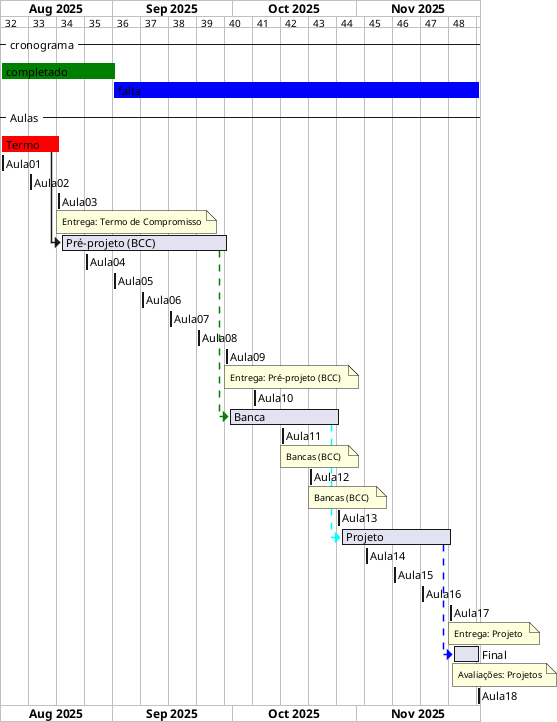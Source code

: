 @startgantt cronograma_BCC

/'TODO: tentar usar variáveis do sistema: https://blog.jdriven.com/2017/01/plantuml-pleasantness-using-current-date/  '/
/'atualizar'/

!$dataInicio = "	2025-08-04	"
!$dataFim  = "	2025-12-01	"
!$Aula01 = $dataInicio		
!$Aula02 = "	2025-08-11	"
!$Aula03 = "	2025-08-18	"
!$Aula04 = "	2025-08-25	"
!$Aula05 = "	2025-09-01	"
!$Aula06 = "	2025-09-08	"
!$Aula07 = "	2025-09-15	"
!$Aula08 = "	2025-09-22	"
!$Aula09 = "	2025-09-29	"
!$Aula10 = "	2025-10-06	"
!$Aula11 = "	2025-10-13	"
!$Aula12 = "	2025-10-20	"
!$Aula13 = "	2025-10-27	"
!$Aula14 = "	2025-11-03	"
!$Aula15 = "	2025-11-10	"
!$Aula16 = "	2025-11-17	"
!$Aula17 = "	2025-11-24	"
!$Aula18 = "	2025-12-01	"
!$Aula18 = $dataFim		

!$dataAtual  = $Aula05
/'atualizar'/

ganttscale weekly

Project starts $dataInicio

-- cronograma -- 
[completado] is colored in green
[completado] starts $dataInicio and ends $dataAtual
[falta] starts $dataAtual and ends $dataFim
[falta] is colored in blue

-- Aulas -- 
[Termo] is colored in Red
[Termo]  starts $Aula01 and ends $Aula03
[Aula01] starts $Aula01 and ends $Aula01
[Aula02] starts $Aula02 and ends $Aula02
[Aula03] starts $Aula03 and ends $Aula03
note bottom
Entrega: Termo de Compromisso
end note
[Pré-projeto (BCC)] starts at [Termo]'s end
[Pré-projeto (BCC)] ends $Aula09
[Aula04] starts $Aula04 and ends $Aula04
[Aula05] starts $Aula05 and ends $Aula05
[Aula06] starts $Aula06 and ends $Aula06
[Aula07] starts $Aula07 and ends $Aula07
[Aula08] starts $Aula08 and ends $Aula08
[Aula09] starts $Aula09 and ends $Aula09
note bottom
Entrega: Pré-projeto (BCC) 
end note
[Aula10] starts $Aula10 and ends $Aula10
[Banca] starts at [Pré-projeto (BCC)]'s end with green dashed link
[Banca] ends $Aula13
[Aula11] starts $Aula11 and ends $Aula11
note bottom
Bancas (BCC) 
end note
[Aula12] starts $Aula12 and ends $Aula12
note bottom
Bancas (BCC) 
end note
[Aula13] starts $Aula13 and ends $Aula13
[Projeto] starts at [Banca]'s end with cyan dashed link
[Projeto] ends $Aula17
[Aula14] starts $Aula14 and ends $Aula14
[Aula15] starts $Aula15 and ends $Aula15
[Aula16] starts $Aula16 and ends $Aula16
[Aula17] starts $Aula17 and ends $Aula17
note bottom
Entrega: Projeto 
end note
[Final] starts at [Projeto]'s end with blue dashed link
[Final] ends $Aula18
note bottom
Avaliações: Projetos
end note
[Aula18] starts $Aula18 and ends $Aula18

@endgantt